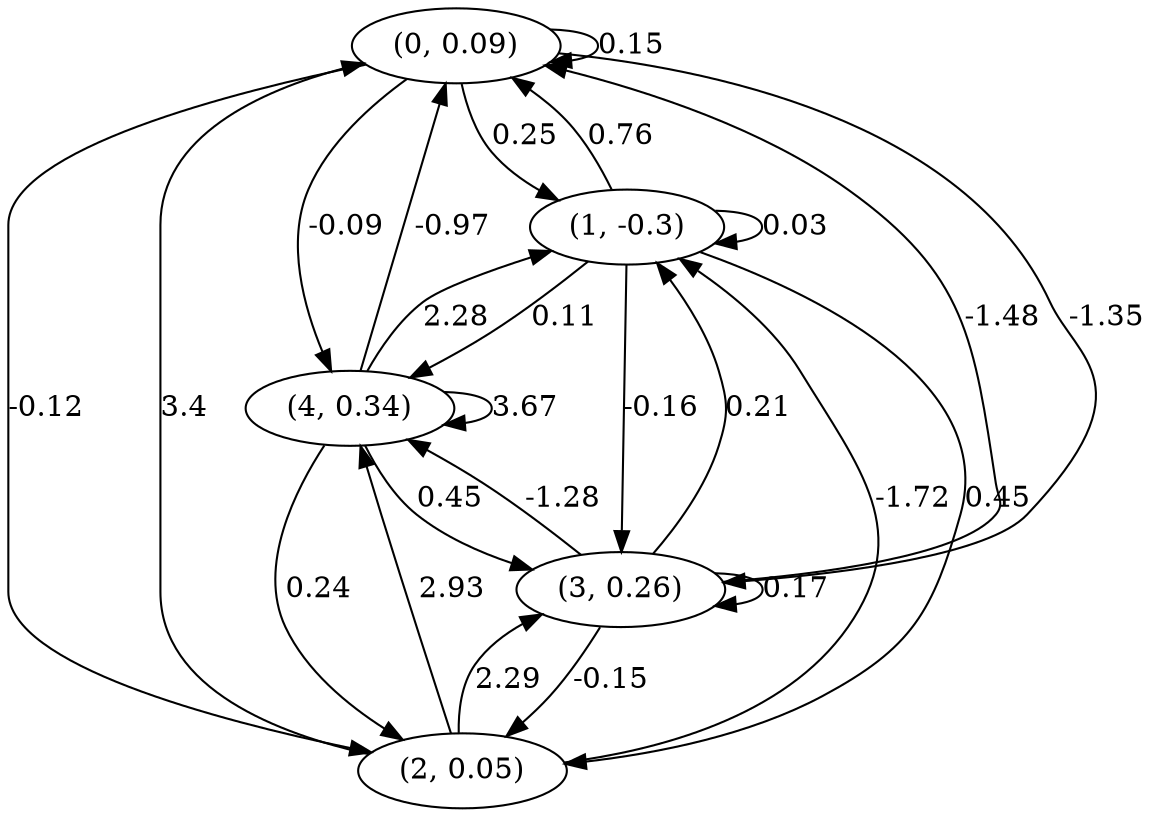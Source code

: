 digraph {
    0 [ label = "(0, 0.09)" ]
    1 [ label = "(1, -0.3)" ]
    2 [ label = "(2, 0.05)" ]
    3 [ label = "(3, 0.26)" ]
    4 [ label = "(4, 0.34)" ]
    0 -> 0 [ label = "0.15" ]
    1 -> 1 [ label = "0.03" ]
    3 -> 3 [ label = "0.17" ]
    4 -> 4 [ label = "3.67" ]
    1 -> 0 [ label = "0.76" ]
    2 -> 0 [ label = "3.4" ]
    3 -> 0 [ label = "-1.48" ]
    4 -> 0 [ label = "-0.97" ]
    0 -> 1 [ label = "0.25" ]
    2 -> 1 [ label = "-1.72" ]
    3 -> 1 [ label = "0.21" ]
    4 -> 1 [ label = "2.28" ]
    0 -> 2 [ label = "-0.12" ]
    1 -> 2 [ label = "0.45" ]
    3 -> 2 [ label = "-0.15" ]
    4 -> 2 [ label = "0.24" ]
    0 -> 3 [ label = "-1.35" ]
    1 -> 3 [ label = "-0.16" ]
    2 -> 3 [ label = "2.29" ]
    4 -> 3 [ label = "0.45" ]
    0 -> 4 [ label = "-0.09" ]
    1 -> 4 [ label = "0.11" ]
    2 -> 4 [ label = "2.93" ]
    3 -> 4 [ label = "-1.28" ]
}


